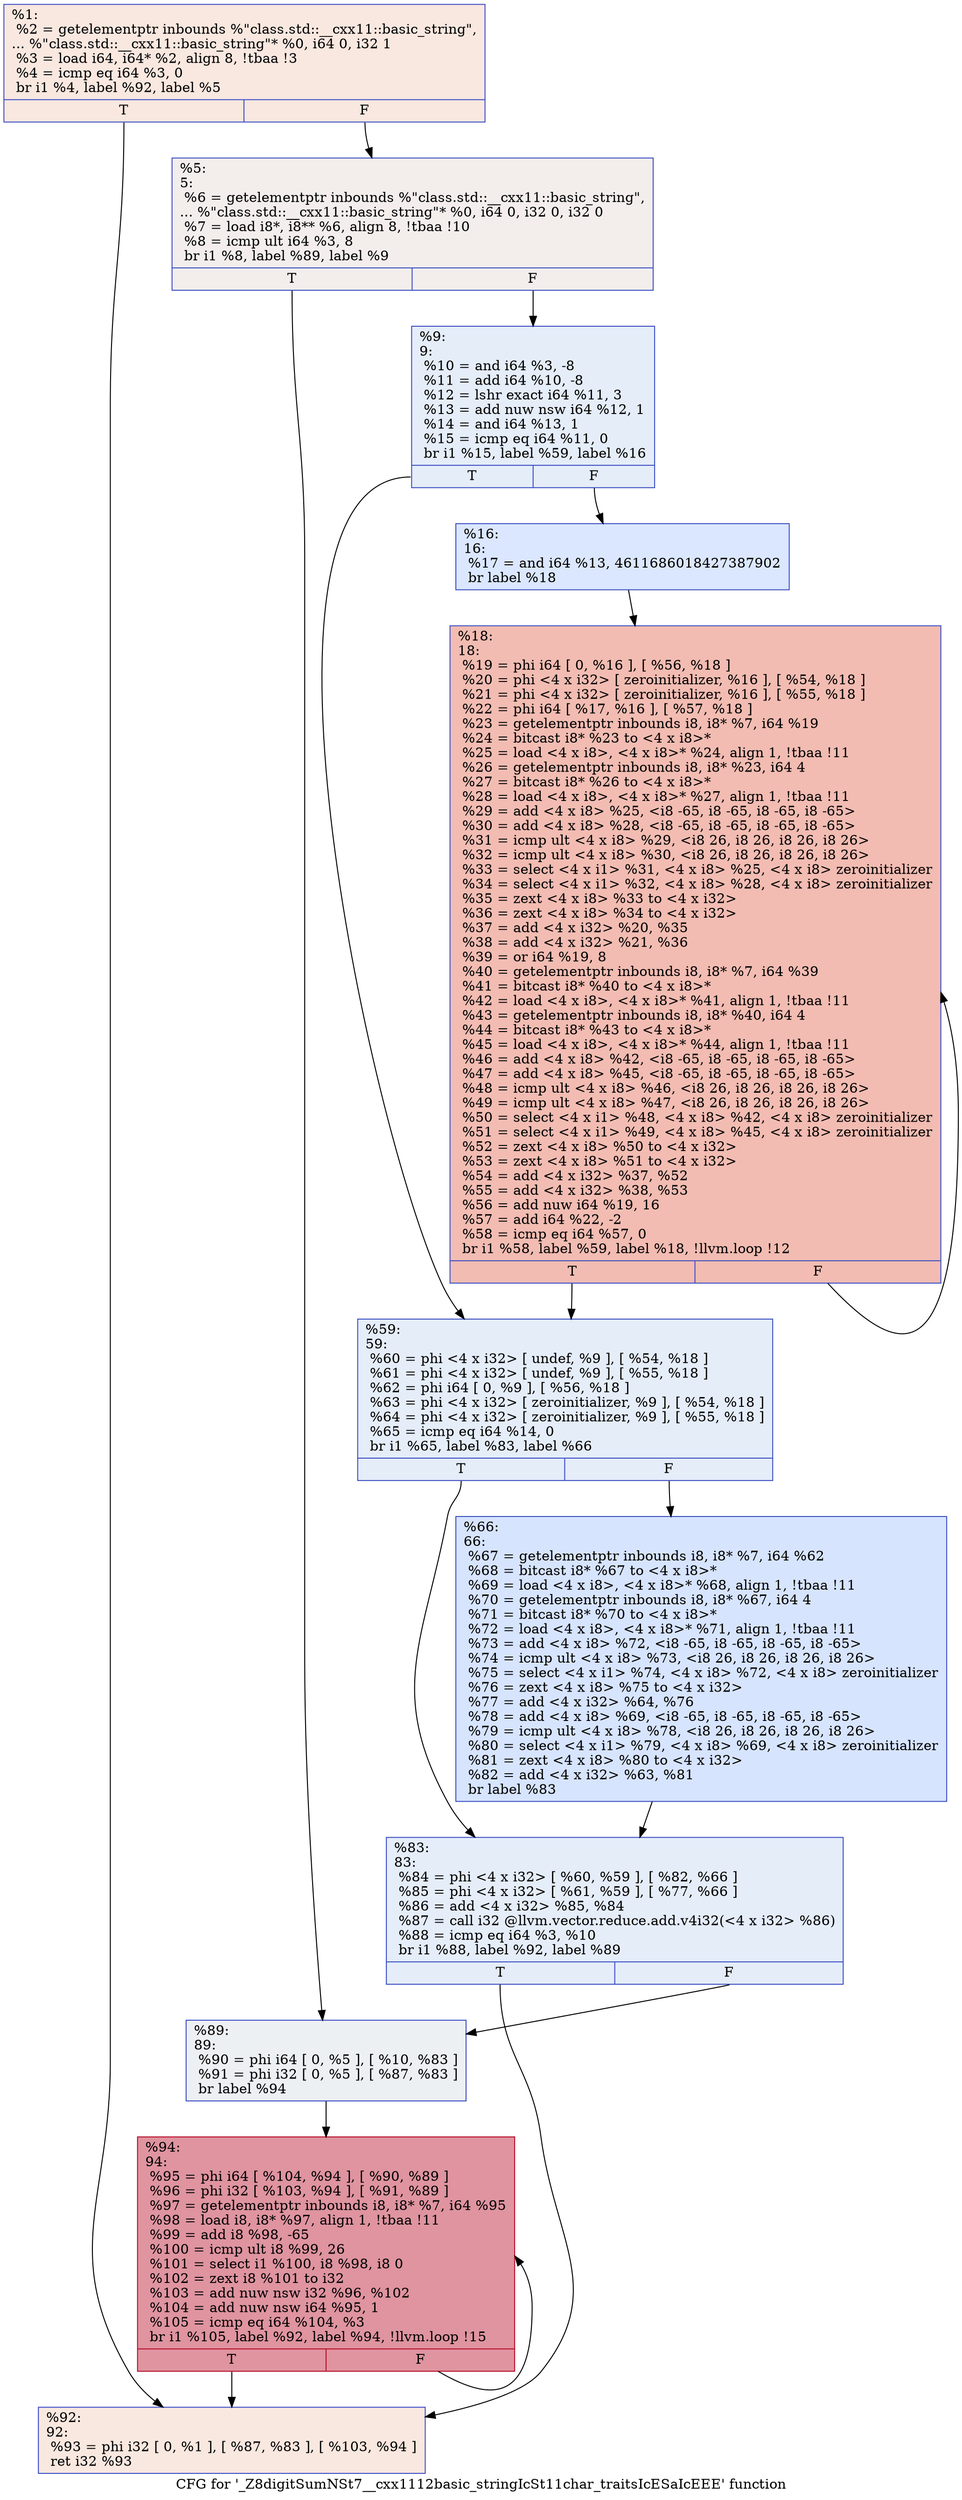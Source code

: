 digraph "CFG for '_Z8digitSumNSt7__cxx1112basic_stringIcSt11char_traitsIcESaIcEEE' function" {
	label="CFG for '_Z8digitSumNSt7__cxx1112basic_stringIcSt11char_traitsIcESaIcEEE' function";

	Node0x556c16c02d80 [shape=record,color="#3d50c3ff", style=filled, fillcolor="#f1ccb870",label="{%1:\l  %2 = getelementptr inbounds %\"class.std::__cxx11::basic_string\",\l... %\"class.std::__cxx11::basic_string\"* %0, i64 0, i32 1\l  %3 = load i64, i64* %2, align 8, !tbaa !3\l  %4 = icmp eq i64 %3, 0\l  br i1 %4, label %92, label %5\l|{<s0>T|<s1>F}}"];
	Node0x556c16c02d80:s0 -> Node0x556c16c047d0;
	Node0x556c16c02d80:s1 -> Node0x556c16c04860;
	Node0x556c16c04860 [shape=record,color="#3d50c3ff", style=filled, fillcolor="#e3d9d370",label="{%5:\l5:                                                \l  %6 = getelementptr inbounds %\"class.std::__cxx11::basic_string\",\l... %\"class.std::__cxx11::basic_string\"* %0, i64 0, i32 0, i32 0\l  %7 = load i8*, i8** %6, align 8, !tbaa !10\l  %8 = icmp ult i64 %3, 8\l  br i1 %8, label %89, label %9\l|{<s0>T|<s1>F}}"];
	Node0x556c16c04860:s0 -> Node0x556c16c04780;
	Node0x556c16c04860:s1 -> Node0x556c16c04c60;
	Node0x556c16c04c60 [shape=record,color="#3d50c3ff", style=filled, fillcolor="#c5d6f270",label="{%9:\l9:                                                \l  %10 = and i64 %3, -8\l  %11 = add i64 %10, -8\l  %12 = lshr exact i64 %11, 3\l  %13 = add nuw nsw i64 %12, 1\l  %14 = and i64 %13, 1\l  %15 = icmp eq i64 %11, 0\l  br i1 %15, label %59, label %16\l|{<s0>T|<s1>F}}"];
	Node0x556c16c04c60:s0 -> Node0x556c16c05190;
	Node0x556c16c04c60:s1 -> Node0x556c16c051e0;
	Node0x556c16c051e0 [shape=record,color="#3d50c3ff", style=filled, fillcolor="#aec9fc70",label="{%16:\l16:                                               \l  %17 = and i64 %13, 4611686018427387902\l  br label %18\l}"];
	Node0x556c16c051e0 -> Node0x556c16c05370;
	Node0x556c16c05370 [shape=record,color="#3d50c3ff", style=filled, fillcolor="#e1675170",label="{%18:\l18:                                               \l  %19 = phi i64 [ 0, %16 ], [ %56, %18 ]\l  %20 = phi \<4 x i32\> [ zeroinitializer, %16 ], [ %54, %18 ]\l  %21 = phi \<4 x i32\> [ zeroinitializer, %16 ], [ %55, %18 ]\l  %22 = phi i64 [ %17, %16 ], [ %57, %18 ]\l  %23 = getelementptr inbounds i8, i8* %7, i64 %19\l  %24 = bitcast i8* %23 to \<4 x i8\>*\l  %25 = load \<4 x i8\>, \<4 x i8\>* %24, align 1, !tbaa !11\l  %26 = getelementptr inbounds i8, i8* %23, i64 4\l  %27 = bitcast i8* %26 to \<4 x i8\>*\l  %28 = load \<4 x i8\>, \<4 x i8\>* %27, align 1, !tbaa !11\l  %29 = add \<4 x i8\> %25, \<i8 -65, i8 -65, i8 -65, i8 -65\>\l  %30 = add \<4 x i8\> %28, \<i8 -65, i8 -65, i8 -65, i8 -65\>\l  %31 = icmp ult \<4 x i8\> %29, \<i8 26, i8 26, i8 26, i8 26\>\l  %32 = icmp ult \<4 x i8\> %30, \<i8 26, i8 26, i8 26, i8 26\>\l  %33 = select \<4 x i1\> %31, \<4 x i8\> %25, \<4 x i8\> zeroinitializer\l  %34 = select \<4 x i1\> %32, \<4 x i8\> %28, \<4 x i8\> zeroinitializer\l  %35 = zext \<4 x i8\> %33 to \<4 x i32\>\l  %36 = zext \<4 x i8\> %34 to \<4 x i32\>\l  %37 = add \<4 x i32\> %20, %35\l  %38 = add \<4 x i32\> %21, %36\l  %39 = or i64 %19, 8\l  %40 = getelementptr inbounds i8, i8* %7, i64 %39\l  %41 = bitcast i8* %40 to \<4 x i8\>*\l  %42 = load \<4 x i8\>, \<4 x i8\>* %41, align 1, !tbaa !11\l  %43 = getelementptr inbounds i8, i8* %40, i64 4\l  %44 = bitcast i8* %43 to \<4 x i8\>*\l  %45 = load \<4 x i8\>, \<4 x i8\>* %44, align 1, !tbaa !11\l  %46 = add \<4 x i8\> %42, \<i8 -65, i8 -65, i8 -65, i8 -65\>\l  %47 = add \<4 x i8\> %45, \<i8 -65, i8 -65, i8 -65, i8 -65\>\l  %48 = icmp ult \<4 x i8\> %46, \<i8 26, i8 26, i8 26, i8 26\>\l  %49 = icmp ult \<4 x i8\> %47, \<i8 26, i8 26, i8 26, i8 26\>\l  %50 = select \<4 x i1\> %48, \<4 x i8\> %42, \<4 x i8\> zeroinitializer\l  %51 = select \<4 x i1\> %49, \<4 x i8\> %45, \<4 x i8\> zeroinitializer\l  %52 = zext \<4 x i8\> %50 to \<4 x i32\>\l  %53 = zext \<4 x i8\> %51 to \<4 x i32\>\l  %54 = add \<4 x i32\> %37, %52\l  %55 = add \<4 x i32\> %38, %53\l  %56 = add nuw i64 %19, 16\l  %57 = add i64 %22, -2\l  %58 = icmp eq i64 %57, 0\l  br i1 %58, label %59, label %18, !llvm.loop !12\l|{<s0>T|<s1>F}}"];
	Node0x556c16c05370:s0 -> Node0x556c16c05190;
	Node0x556c16c05370:s1 -> Node0x556c16c05370;
	Node0x556c16c05190 [shape=record,color="#3d50c3ff", style=filled, fillcolor="#c5d6f270",label="{%59:\l59:                                               \l  %60 = phi \<4 x i32\> [ undef, %9 ], [ %54, %18 ]\l  %61 = phi \<4 x i32\> [ undef, %9 ], [ %55, %18 ]\l  %62 = phi i64 [ 0, %9 ], [ %56, %18 ]\l  %63 = phi \<4 x i32\> [ zeroinitializer, %9 ], [ %54, %18 ]\l  %64 = phi \<4 x i32\> [ zeroinitializer, %9 ], [ %55, %18 ]\l  %65 = icmp eq i64 %14, 0\l  br i1 %65, label %83, label %66\l|{<s0>T|<s1>F}}"];
	Node0x556c16c05190:s0 -> Node0x556c16c08f30;
	Node0x556c16c05190:s1 -> Node0x556c16c08f80;
	Node0x556c16c08f80 [shape=record,color="#3d50c3ff", style=filled, fillcolor="#a5c3fe70",label="{%66:\l66:                                               \l  %67 = getelementptr inbounds i8, i8* %7, i64 %62\l  %68 = bitcast i8* %67 to \<4 x i8\>*\l  %69 = load \<4 x i8\>, \<4 x i8\>* %68, align 1, !tbaa !11\l  %70 = getelementptr inbounds i8, i8* %67, i64 4\l  %71 = bitcast i8* %70 to \<4 x i8\>*\l  %72 = load \<4 x i8\>, \<4 x i8\>* %71, align 1, !tbaa !11\l  %73 = add \<4 x i8\> %72, \<i8 -65, i8 -65, i8 -65, i8 -65\>\l  %74 = icmp ult \<4 x i8\> %73, \<i8 26, i8 26, i8 26, i8 26\>\l  %75 = select \<4 x i1\> %74, \<4 x i8\> %72, \<4 x i8\> zeroinitializer\l  %76 = zext \<4 x i8\> %75 to \<4 x i32\>\l  %77 = add \<4 x i32\> %64, %76\l  %78 = add \<4 x i8\> %69, \<i8 -65, i8 -65, i8 -65, i8 -65\>\l  %79 = icmp ult \<4 x i8\> %78, \<i8 26, i8 26, i8 26, i8 26\>\l  %80 = select \<4 x i1\> %79, \<4 x i8\> %69, \<4 x i8\> zeroinitializer\l  %81 = zext \<4 x i8\> %80 to \<4 x i32\>\l  %82 = add \<4 x i32\> %63, %81\l  br label %83\l}"];
	Node0x556c16c08f80 -> Node0x556c16c08f30;
	Node0x556c16c08f30 [shape=record,color="#3d50c3ff", style=filled, fillcolor="#c5d6f270",label="{%83:\l83:                                               \l  %84 = phi \<4 x i32\> [ %60, %59 ], [ %82, %66 ]\l  %85 = phi \<4 x i32\> [ %61, %59 ], [ %77, %66 ]\l  %86 = add \<4 x i32\> %85, %84\l  %87 = call i32 @llvm.vector.reduce.add.v4i32(\<4 x i32\> %86)\l  %88 = icmp eq i64 %3, %10\l  br i1 %88, label %92, label %89\l|{<s0>T|<s1>F}}"];
	Node0x556c16c08f30:s0 -> Node0x556c16c047d0;
	Node0x556c16c08f30:s1 -> Node0x556c16c04780;
	Node0x556c16c04780 [shape=record,color="#3d50c3ff", style=filled, fillcolor="#d6dce470",label="{%89:\l89:                                               \l  %90 = phi i64 [ 0, %5 ], [ %10, %83 ]\l  %91 = phi i32 [ 0, %5 ], [ %87, %83 ]\l  br label %94\l}"];
	Node0x556c16c04780 -> Node0x556c16c0a050;
	Node0x556c16c047d0 [shape=record,color="#3d50c3ff", style=filled, fillcolor="#f1ccb870",label="{%92:\l92:                                               \l  %93 = phi i32 [ 0, %1 ], [ %87, %83 ], [ %103, %94 ]\l  ret i32 %93\l}"];
	Node0x556c16c0a050 [shape=record,color="#b70d28ff", style=filled, fillcolor="#b70d2870",label="{%94:\l94:                                               \l  %95 = phi i64 [ %104, %94 ], [ %90, %89 ]\l  %96 = phi i32 [ %103, %94 ], [ %91, %89 ]\l  %97 = getelementptr inbounds i8, i8* %7, i64 %95\l  %98 = load i8, i8* %97, align 1, !tbaa !11\l  %99 = add i8 %98, -65\l  %100 = icmp ult i8 %99, 26\l  %101 = select i1 %100, i8 %98, i8 0\l  %102 = zext i8 %101 to i32\l  %103 = add nuw nsw i32 %96, %102\l  %104 = add nuw nsw i64 %95, 1\l  %105 = icmp eq i64 %104, %3\l  br i1 %105, label %92, label %94, !llvm.loop !15\l|{<s0>T|<s1>F}}"];
	Node0x556c16c0a050:s0 -> Node0x556c16c047d0;
	Node0x556c16c0a050:s1 -> Node0x556c16c0a050;
}
